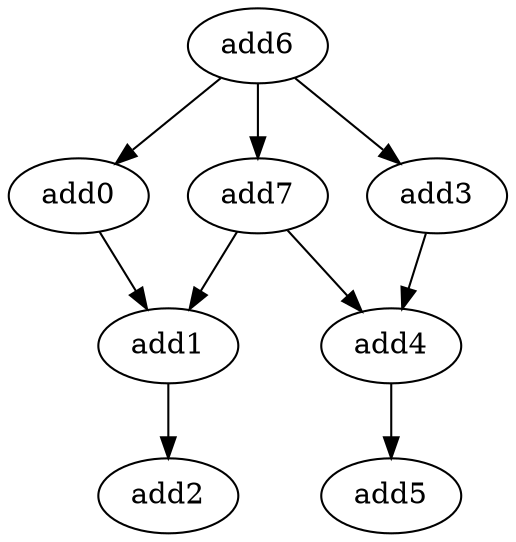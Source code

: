strict digraph  {
add7 [opcode=add];
add1 [opcode=add];
add6 [opcode=add];
add4 [opcode=add];
add2 [opcode=add];
add5 [opcode=add];
add0 [opcode=add];
add3 [opcode=add];
add7 -> add1;
add7 -> add4;
add1 -> add2;
add6 -> add0;
add6 -> add3;
add6 -> add7;
add4 -> add5;
add0 -> add1;
add3 -> add4;
}
